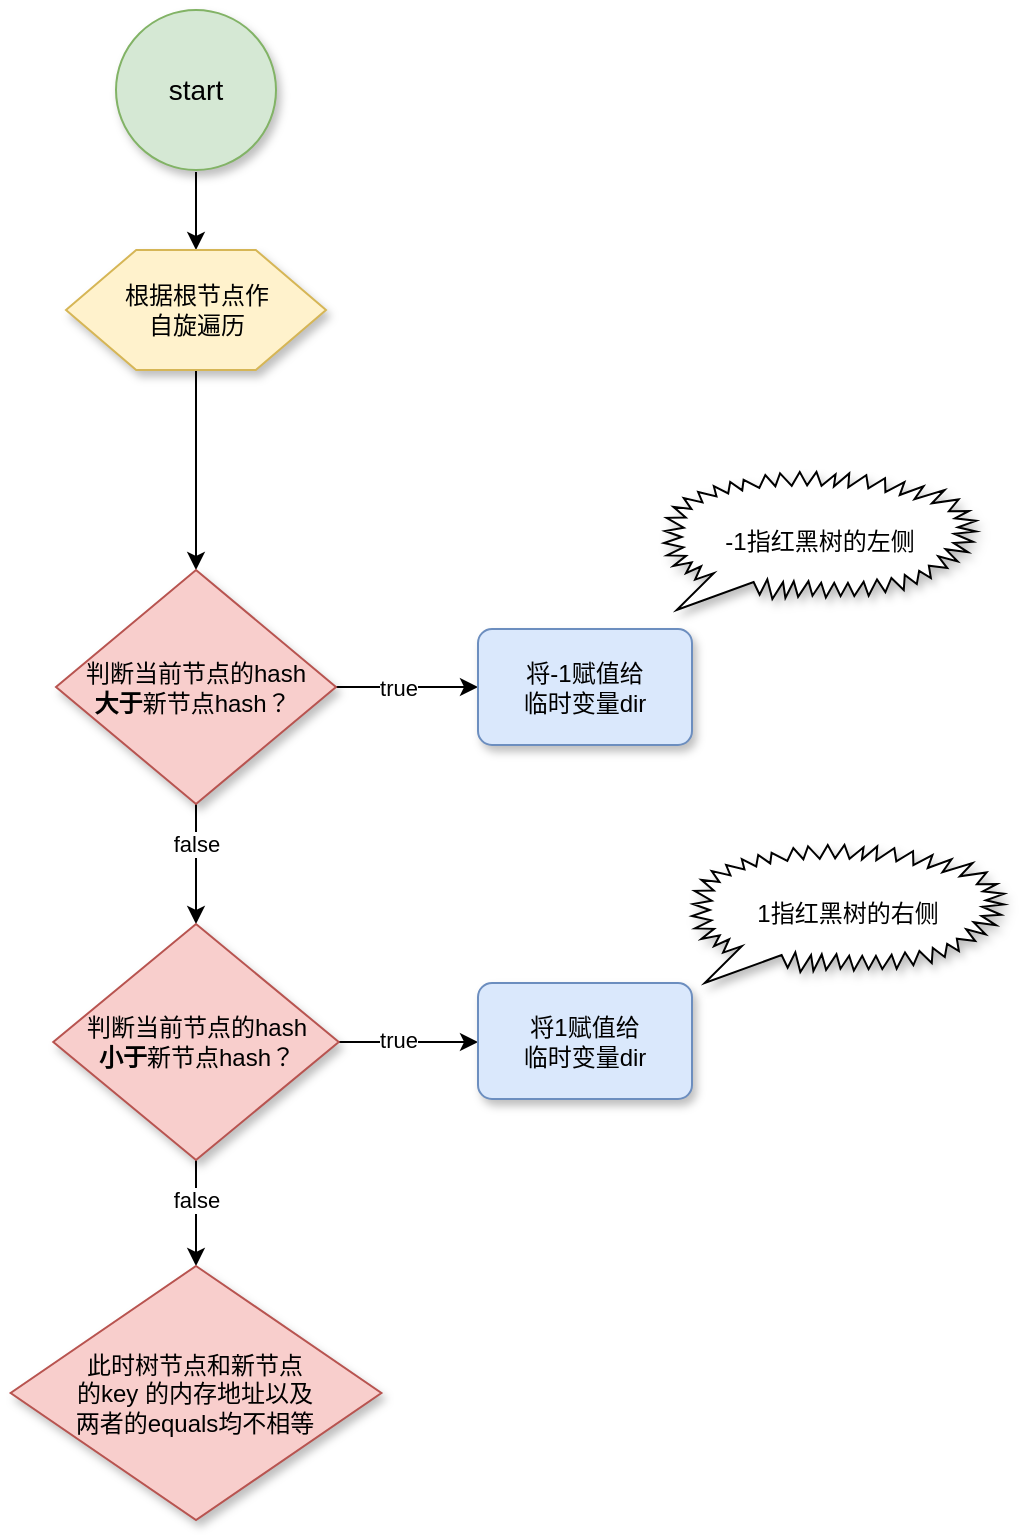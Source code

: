 <mxfile version="16.0.3" type="github">
  <diagram id="zdUhX8Ku0VIpOmGv64NR" name="第 1 页">
    <mxGraphModel dx="1038" dy="579" grid="0" gridSize="10" guides="1" tooltips="1" connect="1" arrows="1" fold="1" page="0" pageScale="1" pageWidth="827" pageHeight="1169" math="0" shadow="0">
      <root>
        <mxCell id="0" />
        <mxCell id="1" parent="0" />
        <mxCell id="jCqdZaaTeLMqU4wdfYjT-1" value="" style="edgeStyle=orthogonalEdgeStyle;rounded=0;orthogonalLoop=1;jettySize=auto;html=1;fontSize=12;fontColor=#000000;strokeColor=#000000;" edge="1" parent="1" source="jCqdZaaTeLMqU4wdfYjT-2" target="jCqdZaaTeLMqU4wdfYjT-4">
          <mxGeometry relative="1" as="geometry" />
        </mxCell>
        <mxCell id="jCqdZaaTeLMqU4wdfYjT-2" value="start" style="strokeWidth=1;html=1;shape=mxgraph.flowchart.start_2;whiteSpace=wrap;labelBorderColor=none;strokeColor=#82b366;perimeterSpacing=1;fillColor=#d5e8d4;shadow=1;fontSize=14;" vertex="1" parent="1">
          <mxGeometry x="400" y="40" width="80" height="80" as="geometry" />
        </mxCell>
        <mxCell id="jCqdZaaTeLMqU4wdfYjT-3" value="" style="edgeStyle=orthogonalEdgeStyle;rounded=0;orthogonalLoop=1;jettySize=auto;html=1;" edge="1" parent="1" source="jCqdZaaTeLMqU4wdfYjT-4" target="jCqdZaaTeLMqU4wdfYjT-14">
          <mxGeometry relative="1" as="geometry" />
        </mxCell>
        <mxCell id="jCqdZaaTeLMqU4wdfYjT-4" value="根据根节点作&lt;br&gt;自旋遍历" style="verticalLabelPosition=middle;verticalAlign=middle;html=1;shape=hexagon;perimeter=hexagonPerimeter2;arcSize=6;size=0.27;shadow=1;labelBorderColor=none;fontSize=12;strokeColor=#d6b656;strokeWidth=1;labelPosition=center;align=center;fillColor=#fff2cc;" vertex="1" parent="1">
          <mxGeometry x="375" y="160" width="130" height="60" as="geometry" />
        </mxCell>
        <mxCell id="jCqdZaaTeLMqU4wdfYjT-10" style="edgeStyle=orthogonalEdgeStyle;rounded=0;orthogonalLoop=1;jettySize=auto;html=1;exitX=1;exitY=0.5;exitDx=0;exitDy=0;exitPerimeter=0;entryX=0;entryY=0.5;entryDx=0;entryDy=0;" edge="1" parent="1" source="jCqdZaaTeLMqU4wdfYjT-14" target="jCqdZaaTeLMqU4wdfYjT-16">
          <mxGeometry relative="1" as="geometry" />
        </mxCell>
        <mxCell id="jCqdZaaTeLMqU4wdfYjT-11" value="true" style="edgeLabel;html=1;align=center;verticalAlign=middle;resizable=0;points=[];" vertex="1" connectable="0" parent="jCqdZaaTeLMqU4wdfYjT-10">
          <mxGeometry x="0.306" relative="1" as="geometry">
            <mxPoint x="-16" as="offset" />
          </mxGeometry>
        </mxCell>
        <mxCell id="jCqdZaaTeLMqU4wdfYjT-12" value="" style="edgeStyle=orthogonalEdgeStyle;rounded=0;orthogonalLoop=1;jettySize=auto;html=1;" edge="1" parent="1" source="jCqdZaaTeLMqU4wdfYjT-14" target="jCqdZaaTeLMqU4wdfYjT-21">
          <mxGeometry relative="1" as="geometry" />
        </mxCell>
        <mxCell id="jCqdZaaTeLMqU4wdfYjT-13" value="false" style="edgeLabel;html=1;align=center;verticalAlign=middle;resizable=0;points=[];" vertex="1" connectable="0" parent="jCqdZaaTeLMqU4wdfYjT-12">
          <mxGeometry x="0.283" y="-2" relative="1" as="geometry">
            <mxPoint x="2" y="-19" as="offset" />
          </mxGeometry>
        </mxCell>
        <mxCell id="jCqdZaaTeLMqU4wdfYjT-14" value="判断当前节点的hash&lt;br&gt;&lt;b&gt;大于&lt;/b&gt;新节点hash？&lt;span style=&quot;white-space: pre&quot;&gt;	&lt;/span&gt;" style="strokeWidth=1;html=1;shape=mxgraph.flowchart.decision;whiteSpace=wrap;fillColor=#f8cecc;strokeColor=#b85450;shadow=1;" vertex="1" parent="1">
          <mxGeometry x="370" y="320" width="140" height="117" as="geometry" />
        </mxCell>
        <mxCell id="jCqdZaaTeLMqU4wdfYjT-16" value="将-1赋值给&lt;br&gt;临时变量dir" style="rounded=1;whiteSpace=wrap;html=1;absoluteArcSize=1;arcSize=14;strokeWidth=1;fillColor=#dae8fc;strokeColor=#6c8ebf;shadow=1;" vertex="1" parent="1">
          <mxGeometry x="581" y="349.5" width="107" height="58" as="geometry" />
        </mxCell>
        <mxCell id="jCqdZaaTeLMqU4wdfYjT-62" style="edgeStyle=orthogonalEdgeStyle;rounded=0;orthogonalLoop=1;jettySize=auto;html=1;exitX=1;exitY=0.5;exitDx=0;exitDy=0;exitPerimeter=0;" edge="1" parent="1" source="jCqdZaaTeLMqU4wdfYjT-21" target="jCqdZaaTeLMqU4wdfYjT-61">
          <mxGeometry relative="1" as="geometry">
            <Array as="points">
              <mxPoint x="529" y="556" />
              <mxPoint x="529" y="556" />
            </Array>
          </mxGeometry>
        </mxCell>
        <mxCell id="jCqdZaaTeLMqU4wdfYjT-63" value="true" style="edgeLabel;html=1;align=center;verticalAlign=middle;resizable=0;points=[];" vertex="1" connectable="0" parent="jCqdZaaTeLMqU4wdfYjT-62">
          <mxGeometry x="0.69" y="1" relative="1" as="geometry">
            <mxPoint x="-30" as="offset" />
          </mxGeometry>
        </mxCell>
        <mxCell id="jCqdZaaTeLMqU4wdfYjT-68" value="" style="edgeStyle=orthogonalEdgeStyle;rounded=0;orthogonalLoop=1;jettySize=auto;html=1;" edge="1" parent="1" source="jCqdZaaTeLMqU4wdfYjT-21" target="jCqdZaaTeLMqU4wdfYjT-67">
          <mxGeometry relative="1" as="geometry" />
        </mxCell>
        <mxCell id="jCqdZaaTeLMqU4wdfYjT-21" value="判断当前节点的hash&lt;br&gt;&lt;b&gt;小于&lt;/b&gt;新节点hash？&lt;span&gt;	&lt;/span&gt;" style="strokeWidth=1;html=1;shape=mxgraph.flowchart.decision;whiteSpace=wrap;fillColor=#f8cecc;strokeColor=#b85450;shadow=1;" vertex="1" parent="1">
          <mxGeometry x="368.63" y="497" width="142.75" height="118" as="geometry" />
        </mxCell>
        <mxCell id="jCqdZaaTeLMqU4wdfYjT-59" value="-1指红黑树的左侧" style="whiteSpace=wrap;html=1;shape=mxgraph.basic.loud_callout;strokeWidth=1;flipH=0;shadow=1;" vertex="1" parent="1">
          <mxGeometry x="674" y="271" width="156" height="69" as="geometry" />
        </mxCell>
        <mxCell id="jCqdZaaTeLMqU4wdfYjT-61" value="将1赋值给&lt;br&gt;临时变量dir" style="rounded=1;whiteSpace=wrap;html=1;absoluteArcSize=1;arcSize=14;strokeWidth=1;fillColor=#dae8fc;strokeColor=#6c8ebf;shadow=1;" vertex="1" parent="1">
          <mxGeometry x="581" y="526.5" width="107" height="58" as="geometry" />
        </mxCell>
        <mxCell id="jCqdZaaTeLMqU4wdfYjT-64" value="1指红黑树的右侧" style="whiteSpace=wrap;html=1;shape=mxgraph.basic.loud_callout;strokeWidth=1;flipH=0;shadow=1;" vertex="1" parent="1">
          <mxGeometry x="688" y="457.5" width="156" height="69" as="geometry" />
        </mxCell>
        <mxCell id="jCqdZaaTeLMqU4wdfYjT-67" value="此时树节点和新节点&lt;br&gt;的key 的内存地址以及&lt;br&gt;两者的equals均不相等" style="strokeWidth=1;html=1;shape=mxgraph.flowchart.decision;whiteSpace=wrap;fillColor=#f8cecc;strokeColor=#b85450;shadow=1;" vertex="1" parent="1">
          <mxGeometry x="347.32" y="668" width="185.38" height="127" as="geometry" />
        </mxCell>
        <mxCell id="jCqdZaaTeLMqU4wdfYjT-72" value="false" style="edgeLabel;html=1;align=center;verticalAlign=middle;resizable=0;points=[];" vertex="1" connectable="0" parent="1">
          <mxGeometry x="439.99" y="635" as="geometry" />
        </mxCell>
      </root>
    </mxGraphModel>
  </diagram>
</mxfile>
